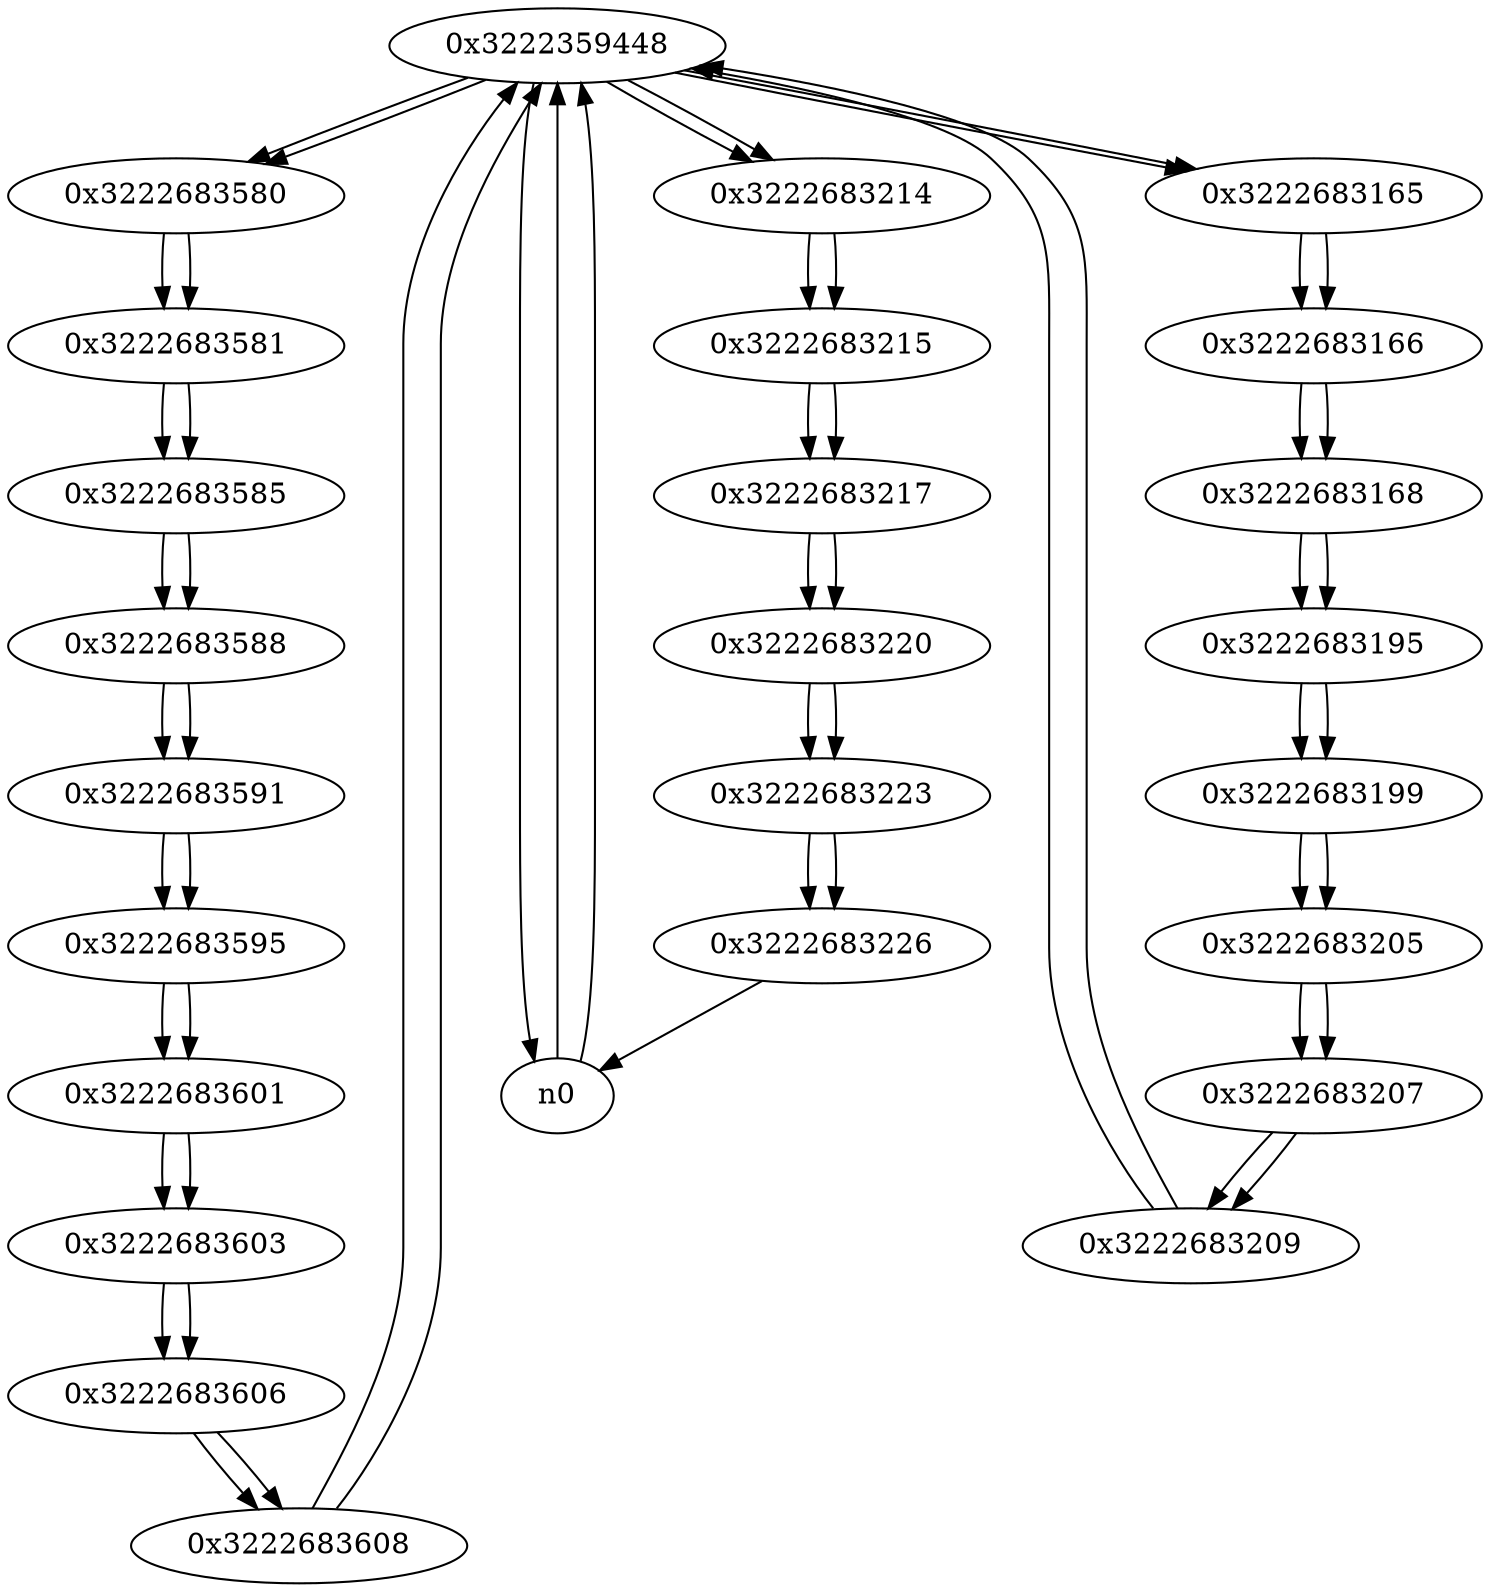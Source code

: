 digraph G{
/* nodes */
  n1 [label="0x3222359448"]
  n2 [label="0x3222683214"]
  n3 [label="0x3222683215"]
  n4 [label="0x3222683217"]
  n5 [label="0x3222683220"]
  n6 [label="0x3222683223"]
  n7 [label="0x3222683226"]
  n8 [label="0x3222683580"]
  n9 [label="0x3222683581"]
  n10 [label="0x3222683585"]
  n11 [label="0x3222683588"]
  n12 [label="0x3222683591"]
  n13 [label="0x3222683595"]
  n14 [label="0x3222683601"]
  n15 [label="0x3222683603"]
  n16 [label="0x3222683606"]
  n17 [label="0x3222683608"]
  n18 [label="0x3222683165"]
  n19 [label="0x3222683166"]
  n20 [label="0x3222683168"]
  n21 [label="0x3222683195"]
  n22 [label="0x3222683199"]
  n23 [label="0x3222683205"]
  n24 [label="0x3222683207"]
  n25 [label="0x3222683209"]
/* edges */
n1 -> n8;
n1 -> n2;
n1 -> n18;
n1 -> n0;
n0 -> n1;
n25 -> n1;
n17 -> n1;
n0 -> n1;
n2 -> n3;
n1 -> n2;
n3 -> n4;
n2 -> n3;
n4 -> n5;
n3 -> n4;
n5 -> n6;
n4 -> n5;
n6 -> n7;
n5 -> n6;
n7 -> n0;
n6 -> n7;
n8 -> n9;
n1 -> n8;
n9 -> n10;
n8 -> n9;
n10 -> n11;
n9 -> n10;
n11 -> n12;
n10 -> n11;
n12 -> n13;
n11 -> n12;
n13 -> n14;
n12 -> n13;
n14 -> n15;
n13 -> n14;
n15 -> n16;
n14 -> n15;
n16 -> n17;
n15 -> n16;
n17 -> n1;
n16 -> n17;
n18 -> n19;
n1 -> n18;
n19 -> n20;
n18 -> n19;
n20 -> n21;
n19 -> n20;
n21 -> n22;
n20 -> n21;
n22 -> n23;
n21 -> n22;
n23 -> n24;
n22 -> n23;
n24 -> n25;
n23 -> n24;
n25 -> n1;
n24 -> n25;
}
